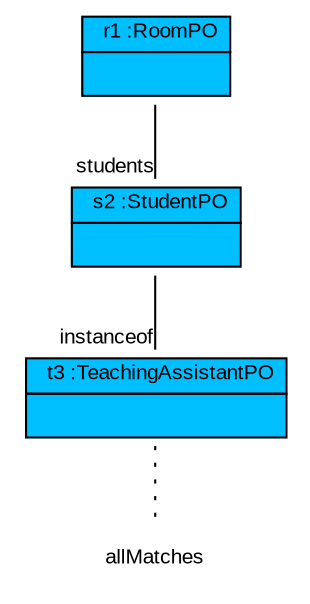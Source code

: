 graph ObjectDiagram {
   node [shape = none, fontsize = 10, fontname = "Arial"];
   edge [fontsize = 10, fontname = "Arial"];

r1 [label=<<table border='0' cellborder='1' cellspacing='0' color='black' bgcolor='deepskyblue'>  <tr> <td align='center'> <font color='black'> r1 :RoomPO </font></td></tr> <tr> <td align='left'> <table border='0' cellborder='0' cellspacing='0' color='black'> <tr> <td>  </td></tr></table></td></tr></table>>];
s2 [label=<<table border='0' cellborder='1' cellspacing='0' color='black' bgcolor='deepskyblue'>  <tr> <td align='center'> <font color='black'> s2 :StudentPO </font></td></tr> <tr> <td align='left'> <table border='0' cellborder='0' cellspacing='0' color='black'> <tr> <td>  </td></tr></table></td></tr></table>>];
t3 [label=<<table border='0' cellborder='1' cellspacing='0' color='black' bgcolor='deepskyblue'>  <tr> <td align='center'> <font color='black'> t3 :TeachingAssistantPO </font></td></tr> <tr> <td align='left'> <table border='0' cellborder='0' cellspacing='0' color='black'> <tr> <td>  </td></tr></table></td></tr></table>>];
allMatches_t3 [label=allMatches];

t3 -- allMatches_t3 [style="dotted"];
r1 -- s2 [headlabel = "students" taillabel = "" color="black" fontcolor="black"];
s2 -- t3 [headlabel = "instanceof" taillabel = "" color="black" fontcolor="black"];
}

